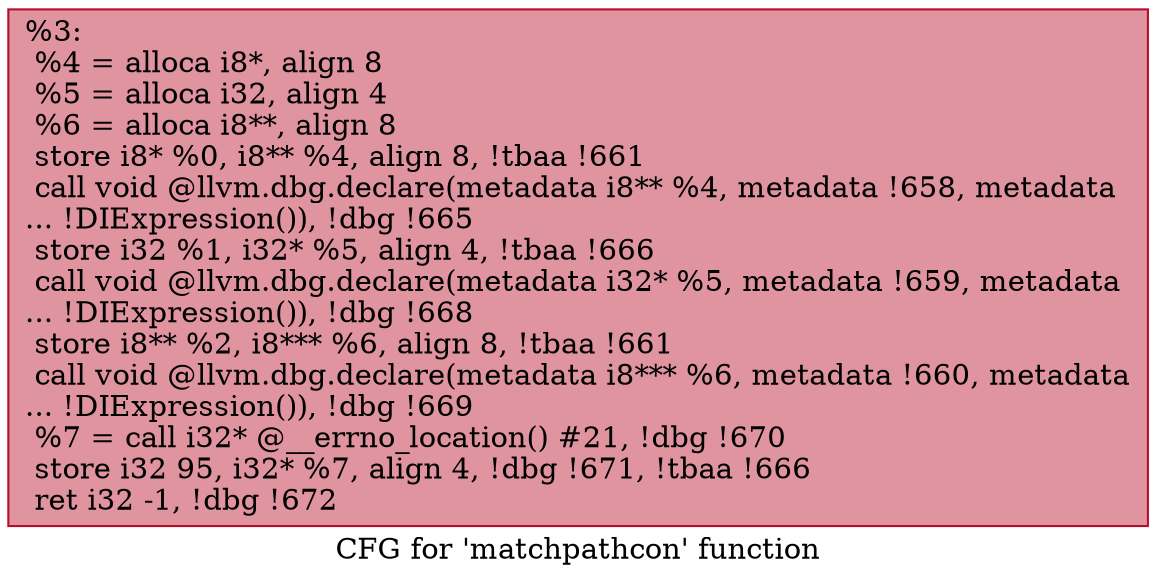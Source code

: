 digraph "CFG for 'matchpathcon' function" {
	label="CFG for 'matchpathcon' function";

	Node0x268a360 [shape=record,color="#b70d28ff", style=filled, fillcolor="#b70d2870",label="{%3:\l  %4 = alloca i8*, align 8\l  %5 = alloca i32, align 4\l  %6 = alloca i8**, align 8\l  store i8* %0, i8** %4, align 8, !tbaa !661\l  call void @llvm.dbg.declare(metadata i8** %4, metadata !658, metadata\l... !DIExpression()), !dbg !665\l  store i32 %1, i32* %5, align 4, !tbaa !666\l  call void @llvm.dbg.declare(metadata i32* %5, metadata !659, metadata\l... !DIExpression()), !dbg !668\l  store i8** %2, i8*** %6, align 8, !tbaa !661\l  call void @llvm.dbg.declare(metadata i8*** %6, metadata !660, metadata\l... !DIExpression()), !dbg !669\l  %7 = call i32* @__errno_location() #21, !dbg !670\l  store i32 95, i32* %7, align 4, !dbg !671, !tbaa !666\l  ret i32 -1, !dbg !672\l}"];
}

